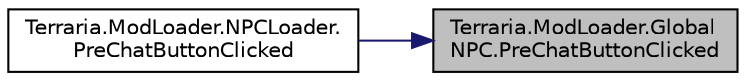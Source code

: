 digraph "Terraria.ModLoader.GlobalNPC.PreChatButtonClicked"
{
 // LATEX_PDF_SIZE
  edge [fontname="Helvetica",fontsize="10",labelfontname="Helvetica",labelfontsize="10"];
  node [fontname="Helvetica",fontsize="10",shape=record];
  rankdir="RL";
  Node1 [label="Terraria.ModLoader.Global\lNPC.PreChatButtonClicked",height=0.2,width=0.4,color="black", fillcolor="grey75", style="filled", fontcolor="black",tooltip="Allows you to determine if something can happen whenever a button is clicked on this NPC's chat windo..."];
  Node1 -> Node2 [dir="back",color="midnightblue",fontsize="10",style="solid",fontname="Helvetica"];
  Node2 [label="Terraria.ModLoader.NPCLoader.\lPreChatButtonClicked",height=0.2,width=0.4,color="black", fillcolor="white", style="filled",URL="$class_terraria_1_1_mod_loader_1_1_n_p_c_loader.html#a85673c0f0676fa158826ed94ebcce7e7",tooltip=" "];
}
